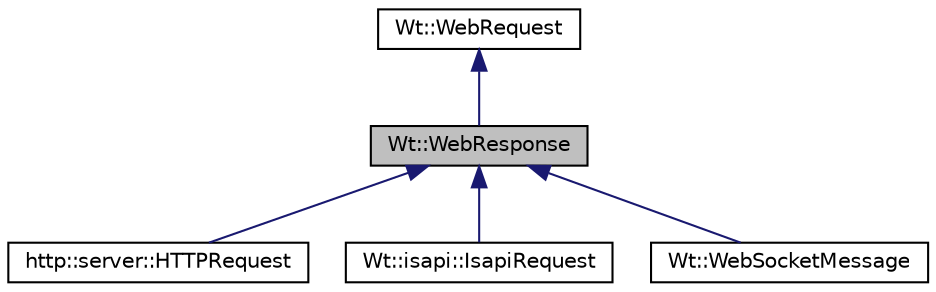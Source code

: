 digraph "Wt::WebResponse"
{
 // LATEX_PDF_SIZE
  edge [fontname="Helvetica",fontsize="10",labelfontname="Helvetica",labelfontsize="10"];
  node [fontname="Helvetica",fontsize="10",shape=record];
  Node1 [label="Wt::WebResponse",height=0.2,width=0.4,color="black", fillcolor="grey75", style="filled", fontcolor="black",tooltip=" "];
  Node2 -> Node1 [dir="back",color="midnightblue",fontsize="10",style="solid",fontname="Helvetica"];
  Node2 [label="Wt::WebRequest",height=0.2,width=0.4,color="black", fillcolor="white", style="filled",URL="$classWt_1_1WebRequest.html",tooltip=" "];
  Node1 -> Node3 [dir="back",color="midnightblue",fontsize="10",style="solid",fontname="Helvetica"];
  Node3 [label="http::server::HTTPRequest",height=0.2,width=0.4,color="black", fillcolor="white", style="filled",URL="$classhttp_1_1server_1_1HTTPRequest.html",tooltip=" "];
  Node1 -> Node4 [dir="back",color="midnightblue",fontsize="10",style="solid",fontname="Helvetica"];
  Node4 [label="Wt::isapi::IsapiRequest",height=0.2,width=0.4,color="black", fillcolor="white", style="filled",URL="$classWt_1_1isapi_1_1IsapiRequest.html",tooltip=" "];
  Node1 -> Node5 [dir="back",color="midnightblue",fontsize="10",style="solid",fontname="Helvetica"];
  Node5 [label="Wt::WebSocketMessage",height=0.2,width=0.4,color="black", fillcolor="white", style="filled",URL="$classWt_1_1WebSocketMessage.html",tooltip=" "];
}
